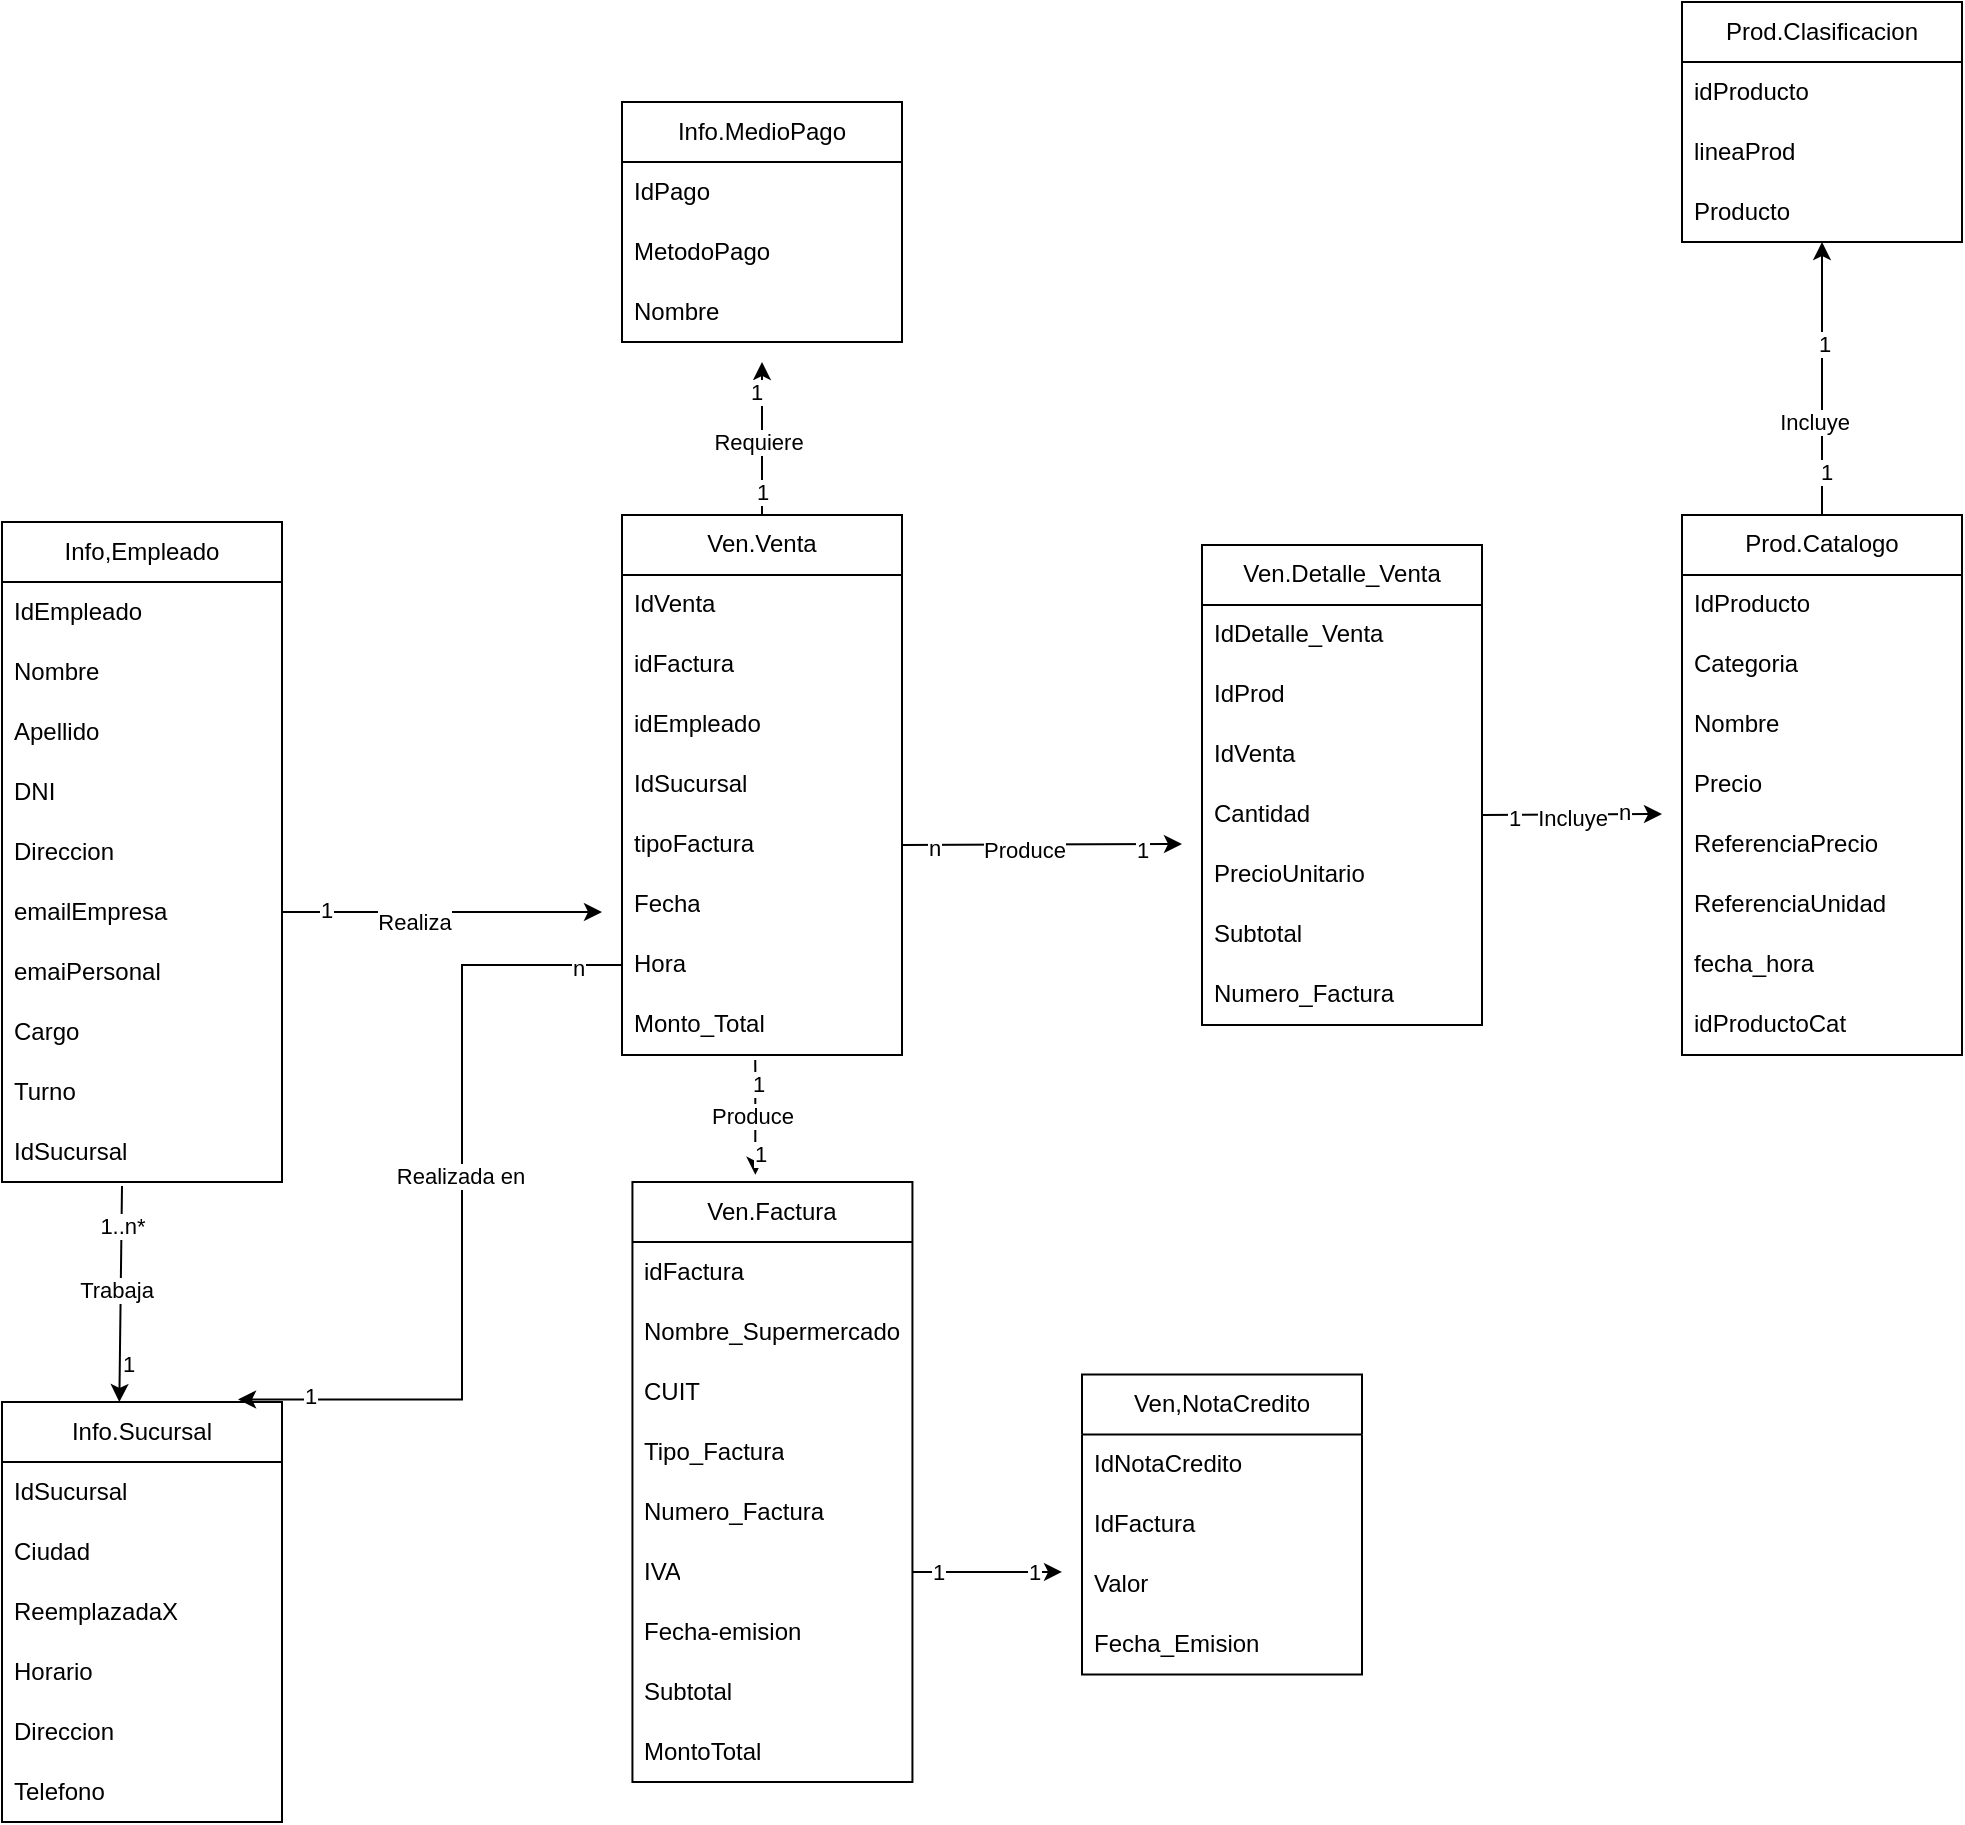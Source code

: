 <mxfile version="24.7.17">
  <diagram name="Page-1" id="9f46799a-70d6-7492-0946-bef42562c5a5">
    <mxGraphModel dx="838" dy="982" grid="1" gridSize="10" guides="1" tooltips="1" connect="1" arrows="1" fold="1" page="1" pageScale="1" pageWidth="1100" pageHeight="850" background="none" math="0" shadow="0">
      <root>
        <mxCell id="0" />
        <mxCell id="1" parent="0" />
        <mxCell id="A4hkOM2x3vU95QbIWNaH-5" value="Info,Empleado" style="swimlane;fontStyle=0;childLayout=stackLayout;horizontal=1;startSize=30;horizontalStack=0;resizeParent=1;resizeParentMax=0;resizeLast=0;collapsible=1;marginBottom=0;whiteSpace=wrap;html=1;" parent="1" vertex="1">
          <mxGeometry x="100" y="490" width="140" height="330" as="geometry" />
        </mxCell>
        <mxCell id="A4hkOM2x3vU95QbIWNaH-6" value="IdEmpleado" style="text;strokeColor=none;fillColor=none;align=left;verticalAlign=middle;spacingLeft=4;spacingRight=4;overflow=hidden;points=[[0,0.5],[1,0.5]];portConstraint=eastwest;rotatable=0;whiteSpace=wrap;html=1;" parent="A4hkOM2x3vU95QbIWNaH-5" vertex="1">
          <mxGeometry y="30" width="140" height="30" as="geometry" />
        </mxCell>
        <mxCell id="A4hkOM2x3vU95QbIWNaH-7" value="Nombre" style="text;strokeColor=none;fillColor=none;align=left;verticalAlign=middle;spacingLeft=4;spacingRight=4;overflow=hidden;points=[[0,0.5],[1,0.5]];portConstraint=eastwest;rotatable=0;whiteSpace=wrap;html=1;" parent="A4hkOM2x3vU95QbIWNaH-5" vertex="1">
          <mxGeometry y="60" width="140" height="30" as="geometry" />
        </mxCell>
        <mxCell id="A4hkOM2x3vU95QbIWNaH-8" value="Apellido" style="text;strokeColor=none;fillColor=none;align=left;verticalAlign=middle;spacingLeft=4;spacingRight=4;overflow=hidden;points=[[0,0.5],[1,0.5]];portConstraint=eastwest;rotatable=0;whiteSpace=wrap;html=1;" parent="A4hkOM2x3vU95QbIWNaH-5" vertex="1">
          <mxGeometry y="90" width="140" height="30" as="geometry" />
        </mxCell>
        <mxCell id="A4hkOM2x3vU95QbIWNaH-9" value="DNI" style="text;strokeColor=none;fillColor=none;align=left;verticalAlign=middle;spacingLeft=4;spacingRight=4;overflow=hidden;points=[[0,0.5],[1,0.5]];portConstraint=eastwest;rotatable=0;whiteSpace=wrap;html=1;" parent="A4hkOM2x3vU95QbIWNaH-5" vertex="1">
          <mxGeometry y="120" width="140" height="30" as="geometry" />
        </mxCell>
        <mxCell id="A4hkOM2x3vU95QbIWNaH-10" value="Direccion" style="text;strokeColor=none;fillColor=none;align=left;verticalAlign=middle;spacingLeft=4;spacingRight=4;overflow=hidden;points=[[0,0.5],[1,0.5]];portConstraint=eastwest;rotatable=0;whiteSpace=wrap;html=1;" parent="A4hkOM2x3vU95QbIWNaH-5" vertex="1">
          <mxGeometry y="150" width="140" height="30" as="geometry" />
        </mxCell>
        <mxCell id="A4hkOM2x3vU95QbIWNaH-11" style="edgeStyle=orthogonalEdgeStyle;rounded=0;orthogonalLoop=1;jettySize=auto;html=1;exitX=1;exitY=0.5;exitDx=0;exitDy=0;" parent="A4hkOM2x3vU95QbIWNaH-5" source="A4hkOM2x3vU95QbIWNaH-15" edge="1">
          <mxGeometry relative="1" as="geometry">
            <mxPoint x="300" y="195" as="targetPoint" />
          </mxGeometry>
        </mxCell>
        <mxCell id="A4hkOM2x3vU95QbIWNaH-12" value="1" style="edgeLabel;html=1;align=center;verticalAlign=middle;resizable=0;points=[];" parent="A4hkOM2x3vU95QbIWNaH-11" vertex="1" connectable="0">
          <mxGeometry x="-0.726" y="1" relative="1" as="geometry">
            <mxPoint as="offset" />
          </mxGeometry>
        </mxCell>
        <mxCell id="A4hkOM2x3vU95QbIWNaH-14" value="Realiza" style="edgeLabel;html=1;align=center;verticalAlign=middle;resizable=0;points=[];" parent="A4hkOM2x3vU95QbIWNaH-11" vertex="1" connectable="0">
          <mxGeometry x="-0.178" y="-5" relative="1" as="geometry">
            <mxPoint as="offset" />
          </mxGeometry>
        </mxCell>
        <mxCell id="A4hkOM2x3vU95QbIWNaH-15" value="emailEmpresa" style="text;strokeColor=none;fillColor=none;align=left;verticalAlign=middle;spacingLeft=4;spacingRight=4;overflow=hidden;points=[[0,0.5],[1,0.5]];portConstraint=eastwest;rotatable=0;whiteSpace=wrap;html=1;" parent="A4hkOM2x3vU95QbIWNaH-5" vertex="1">
          <mxGeometry y="180" width="140" height="30" as="geometry" />
        </mxCell>
        <mxCell id="A4hkOM2x3vU95QbIWNaH-16" value="emaiPersonal" style="text;strokeColor=none;fillColor=none;align=left;verticalAlign=middle;spacingLeft=4;spacingRight=4;overflow=hidden;points=[[0,0.5],[1,0.5]];portConstraint=eastwest;rotatable=0;whiteSpace=wrap;html=1;" parent="A4hkOM2x3vU95QbIWNaH-5" vertex="1">
          <mxGeometry y="210" width="140" height="30" as="geometry" />
        </mxCell>
        <mxCell id="A4hkOM2x3vU95QbIWNaH-17" value="Cargo" style="text;strokeColor=none;fillColor=none;align=left;verticalAlign=middle;spacingLeft=4;spacingRight=4;overflow=hidden;points=[[0,0.5],[1,0.5]];portConstraint=eastwest;rotatable=0;whiteSpace=wrap;html=1;" parent="A4hkOM2x3vU95QbIWNaH-5" vertex="1">
          <mxGeometry y="240" width="140" height="30" as="geometry" />
        </mxCell>
        <mxCell id="A4hkOM2x3vU95QbIWNaH-18" value="Turno" style="text;strokeColor=none;fillColor=none;align=left;verticalAlign=middle;spacingLeft=4;spacingRight=4;overflow=hidden;points=[[0,0.5],[1,0.5]];portConstraint=eastwest;rotatable=0;whiteSpace=wrap;html=1;" parent="A4hkOM2x3vU95QbIWNaH-5" vertex="1">
          <mxGeometry y="270" width="140" height="30" as="geometry" />
        </mxCell>
        <mxCell id="A4hkOM2x3vU95QbIWNaH-19" value="IdSucursal" style="text;strokeColor=none;fillColor=none;align=left;verticalAlign=middle;spacingLeft=4;spacingRight=4;overflow=hidden;points=[[0,0.5],[1,0.5]];portConstraint=eastwest;rotatable=0;whiteSpace=wrap;html=1;" parent="A4hkOM2x3vU95QbIWNaH-5" vertex="1">
          <mxGeometry y="300" width="140" height="30" as="geometry" />
        </mxCell>
        <mxCell id="A4hkOM2x3vU95QbIWNaH-20" value="Prod.Clasificacion" style="swimlane;fontStyle=0;childLayout=stackLayout;horizontal=1;startSize=30;horizontalStack=0;resizeParent=1;resizeParentMax=0;resizeLast=0;collapsible=1;marginBottom=0;whiteSpace=wrap;html=1;" parent="1" vertex="1">
          <mxGeometry x="940" y="230.0" width="140" height="120" as="geometry" />
        </mxCell>
        <mxCell id="A4hkOM2x3vU95QbIWNaH-21" value="idProducto" style="text;strokeColor=none;fillColor=none;align=left;verticalAlign=middle;spacingLeft=4;spacingRight=4;overflow=hidden;points=[[0,0.5],[1,0.5]];portConstraint=eastwest;rotatable=0;whiteSpace=wrap;html=1;" parent="A4hkOM2x3vU95QbIWNaH-20" vertex="1">
          <mxGeometry y="30" width="140" height="30" as="geometry" />
        </mxCell>
        <mxCell id="A4hkOM2x3vU95QbIWNaH-22" value="lineaProd" style="text;strokeColor=none;fillColor=none;align=left;verticalAlign=middle;spacingLeft=4;spacingRight=4;overflow=hidden;points=[[0,0.5],[1,0.5]];portConstraint=eastwest;rotatable=0;whiteSpace=wrap;html=1;" parent="A4hkOM2x3vU95QbIWNaH-20" vertex="1">
          <mxGeometry y="60" width="140" height="30" as="geometry" />
        </mxCell>
        <mxCell id="A4hkOM2x3vU95QbIWNaH-23" value="Producto" style="text;strokeColor=none;fillColor=none;align=left;verticalAlign=middle;spacingLeft=4;spacingRight=4;overflow=hidden;points=[[0,0.5],[1,0.5]];portConstraint=eastwest;rotatable=0;whiteSpace=wrap;html=1;" parent="A4hkOM2x3vU95QbIWNaH-20" vertex="1">
          <mxGeometry y="90" width="140" height="30" as="geometry" />
        </mxCell>
        <mxCell id="A4hkOM2x3vU95QbIWNaH-24" value="Prod.Catalogo" style="swimlane;fontStyle=0;childLayout=stackLayout;horizontal=1;startSize=30;horizontalStack=0;resizeParent=1;resizeParentMax=0;resizeLast=0;collapsible=1;marginBottom=0;whiteSpace=wrap;html=1;" parent="1" vertex="1">
          <mxGeometry x="940" y="486.47" width="140" height="270" as="geometry" />
        </mxCell>
        <mxCell id="A4hkOM2x3vU95QbIWNaH-25" value="IdProducto" style="text;strokeColor=none;fillColor=none;align=left;verticalAlign=middle;spacingLeft=4;spacingRight=4;overflow=hidden;points=[[0,0.5],[1,0.5]];portConstraint=eastwest;rotatable=0;whiteSpace=wrap;html=1;" parent="A4hkOM2x3vU95QbIWNaH-24" vertex="1">
          <mxGeometry y="30" width="140" height="30" as="geometry" />
        </mxCell>
        <mxCell id="A4hkOM2x3vU95QbIWNaH-26" value="Categoria" style="text;strokeColor=none;fillColor=none;align=left;verticalAlign=middle;spacingLeft=4;spacingRight=4;overflow=hidden;points=[[0,0.5],[1,0.5]];portConstraint=eastwest;rotatable=0;whiteSpace=wrap;html=1;" parent="A4hkOM2x3vU95QbIWNaH-24" vertex="1">
          <mxGeometry y="60" width="140" height="30" as="geometry" />
        </mxCell>
        <mxCell id="A4hkOM2x3vU95QbIWNaH-27" value="Nombre" style="text;strokeColor=none;fillColor=none;align=left;verticalAlign=middle;spacingLeft=4;spacingRight=4;overflow=hidden;points=[[0,0.5],[1,0.5]];portConstraint=eastwest;rotatable=0;whiteSpace=wrap;html=1;" parent="A4hkOM2x3vU95QbIWNaH-24" vertex="1">
          <mxGeometry y="90" width="140" height="30" as="geometry" />
        </mxCell>
        <mxCell id="A4hkOM2x3vU95QbIWNaH-28" value="Precio" style="text;strokeColor=none;fillColor=none;align=left;verticalAlign=middle;spacingLeft=4;spacingRight=4;overflow=hidden;points=[[0,0.5],[1,0.5]];portConstraint=eastwest;rotatable=0;whiteSpace=wrap;html=1;" parent="A4hkOM2x3vU95QbIWNaH-24" vertex="1">
          <mxGeometry y="120" width="140" height="30" as="geometry" />
        </mxCell>
        <mxCell id="A4hkOM2x3vU95QbIWNaH-29" value="ReferenciaPrecio" style="text;strokeColor=none;fillColor=none;align=left;verticalAlign=middle;spacingLeft=4;spacingRight=4;overflow=hidden;points=[[0,0.5],[1,0.5]];portConstraint=eastwest;rotatable=0;whiteSpace=wrap;html=1;" parent="A4hkOM2x3vU95QbIWNaH-24" vertex="1">
          <mxGeometry y="150" width="140" height="30" as="geometry" />
        </mxCell>
        <mxCell id="A4hkOM2x3vU95QbIWNaH-30" value="ReferenciaUnidad" style="text;strokeColor=none;fillColor=none;align=left;verticalAlign=middle;spacingLeft=4;spacingRight=4;overflow=hidden;points=[[0,0.5],[1,0.5]];portConstraint=eastwest;rotatable=0;whiteSpace=wrap;html=1;" parent="A4hkOM2x3vU95QbIWNaH-24" vertex="1">
          <mxGeometry y="180" width="140" height="30" as="geometry" />
        </mxCell>
        <mxCell id="A4hkOM2x3vU95QbIWNaH-31" value="fecha_hora" style="text;strokeColor=none;fillColor=none;align=left;verticalAlign=middle;spacingLeft=4;spacingRight=4;overflow=hidden;points=[[0,0.5],[1,0.5]];portConstraint=eastwest;rotatable=0;whiteSpace=wrap;html=1;" parent="A4hkOM2x3vU95QbIWNaH-24" vertex="1">
          <mxGeometry y="210" width="140" height="30" as="geometry" />
        </mxCell>
        <mxCell id="A4hkOM2x3vU95QbIWNaH-32" value="idProductoCat" style="text;strokeColor=none;fillColor=none;align=left;verticalAlign=middle;spacingLeft=4;spacingRight=4;overflow=hidden;points=[[0,0.5],[1,0.5]];portConstraint=eastwest;rotatable=0;whiteSpace=wrap;html=1;" parent="A4hkOM2x3vU95QbIWNaH-24" vertex="1">
          <mxGeometry y="240" width="140" height="30" as="geometry" />
        </mxCell>
        <mxCell id="A4hkOM2x3vU95QbIWNaH-169" style="edgeStyle=orthogonalEdgeStyle;rounded=0;orthogonalLoop=1;jettySize=auto;html=1;exitX=0.5;exitY=0;exitDx=0;exitDy=0;" parent="1" source="A4hkOM2x3vU95QbIWNaH-41" edge="1">
          <mxGeometry relative="1" as="geometry">
            <mxPoint x="480" y="410" as="targetPoint" />
          </mxGeometry>
        </mxCell>
        <mxCell id="A4hkOM2x3vU95QbIWNaH-182" value="1" style="edgeLabel;html=1;align=center;verticalAlign=middle;resizable=0;points=[];" parent="A4hkOM2x3vU95QbIWNaH-169" vertex="1" connectable="0">
          <mxGeometry x="-0.7" relative="1" as="geometry">
            <mxPoint as="offset" />
          </mxGeometry>
        </mxCell>
        <mxCell id="A4hkOM2x3vU95QbIWNaH-183" value="1" style="edgeLabel;html=1;align=center;verticalAlign=middle;resizable=0;points=[];" parent="A4hkOM2x3vU95QbIWNaH-169" vertex="1" connectable="0">
          <mxGeometry x="0.613" y="3" relative="1" as="geometry">
            <mxPoint as="offset" />
          </mxGeometry>
        </mxCell>
        <mxCell id="A4hkOM2x3vU95QbIWNaH-184" value="Requiere" style="edgeLabel;html=1;align=center;verticalAlign=middle;resizable=0;points=[];" parent="A4hkOM2x3vU95QbIWNaH-169" vertex="1" connectable="0">
          <mxGeometry x="-0.033" y="2" relative="1" as="geometry">
            <mxPoint as="offset" />
          </mxGeometry>
        </mxCell>
        <mxCell id="A4hkOM2x3vU95QbIWNaH-41" value="Ven.Venta" style="swimlane;fontStyle=0;childLayout=stackLayout;horizontal=1;startSize=30;horizontalStack=0;resizeParent=1;resizeParentMax=0;resizeLast=0;collapsible=1;marginBottom=0;whiteSpace=wrap;html=1;" parent="1" vertex="1">
          <mxGeometry x="410" y="486.47" width="140" height="270" as="geometry" />
        </mxCell>
        <mxCell id="A4hkOM2x3vU95QbIWNaH-42" value="IdVenta" style="text;strokeColor=none;fillColor=none;align=left;verticalAlign=middle;spacingLeft=4;spacingRight=4;overflow=hidden;points=[[0,0.5],[1,0.5]];portConstraint=eastwest;rotatable=0;whiteSpace=wrap;html=1;" parent="A4hkOM2x3vU95QbIWNaH-41" vertex="1">
          <mxGeometry y="30" width="140" height="30" as="geometry" />
        </mxCell>
        <mxCell id="A4hkOM2x3vU95QbIWNaH-43" value="idFactura&lt;span style=&quot;white-space: pre;&quot;&gt;&#x9;&lt;/span&gt;&lt;span style=&quot;white-space: pre;&quot;&gt;&#x9;&lt;/span&gt;&lt;span style=&quot;white-space: pre;&quot;&gt;&#x9;&lt;/span&gt;" style="text;strokeColor=none;fillColor=none;align=left;verticalAlign=middle;spacingLeft=4;spacingRight=4;overflow=hidden;points=[[0,0.5],[1,0.5]];portConstraint=eastwest;rotatable=0;whiteSpace=wrap;html=1;" parent="A4hkOM2x3vU95QbIWNaH-41" vertex="1">
          <mxGeometry y="60" width="140" height="30" as="geometry" />
        </mxCell>
        <mxCell id="A4hkOM2x3vU95QbIWNaH-55" value="idEmpleado" style="text;strokeColor=none;fillColor=none;align=left;verticalAlign=middle;spacingLeft=4;spacingRight=4;overflow=hidden;points=[[0,0.5],[1,0.5]];portConstraint=eastwest;rotatable=0;whiteSpace=wrap;html=1;" parent="A4hkOM2x3vU95QbIWNaH-41" vertex="1">
          <mxGeometry y="90" width="140" height="30" as="geometry" />
        </mxCell>
        <mxCell id="A4hkOM2x3vU95QbIWNaH-57" value="IdSucursal" style="text;strokeColor=none;fillColor=none;align=left;verticalAlign=middle;spacingLeft=4;spacingRight=4;overflow=hidden;points=[[0,0.5],[1,0.5]];portConstraint=eastwest;rotatable=0;whiteSpace=wrap;html=1;" parent="A4hkOM2x3vU95QbIWNaH-41" vertex="1">
          <mxGeometry y="120" width="140" height="30" as="geometry" />
        </mxCell>
        <mxCell id="A4hkOM2x3vU95QbIWNaH-176" style="edgeStyle=orthogonalEdgeStyle;rounded=0;orthogonalLoop=1;jettySize=auto;html=1;exitX=1;exitY=0.5;exitDx=0;exitDy=0;" parent="A4hkOM2x3vU95QbIWNaH-41" source="A4hkOM2x3vU95QbIWNaH-44" edge="1">
          <mxGeometry relative="1" as="geometry">
            <mxPoint x="280" y="164.53" as="targetPoint" />
          </mxGeometry>
        </mxCell>
        <mxCell id="A4hkOM2x3vU95QbIWNaH-177" value="n" style="edgeLabel;html=1;align=center;verticalAlign=middle;resizable=0;points=[];" parent="A4hkOM2x3vU95QbIWNaH-176" vertex="1" connectable="0">
          <mxGeometry x="-0.768" y="-1" relative="1" as="geometry">
            <mxPoint as="offset" />
          </mxGeometry>
        </mxCell>
        <mxCell id="A4hkOM2x3vU95QbIWNaH-178" value="1" style="edgeLabel;html=1;align=center;verticalAlign=middle;resizable=0;points=[];" parent="A4hkOM2x3vU95QbIWNaH-176" vertex="1" connectable="0">
          <mxGeometry x="0.71" y="-3" relative="1" as="geometry">
            <mxPoint as="offset" />
          </mxGeometry>
        </mxCell>
        <mxCell id="A4hkOM2x3vU95QbIWNaH-179" value="Produce" style="edgeLabel;html=1;align=center;verticalAlign=middle;resizable=0;points=[];" parent="A4hkOM2x3vU95QbIWNaH-176" vertex="1" connectable="0">
          <mxGeometry x="-0.134" y="-2" relative="1" as="geometry">
            <mxPoint as="offset" />
          </mxGeometry>
        </mxCell>
        <mxCell id="A4hkOM2x3vU95QbIWNaH-44" value="tipoFactura" style="text;strokeColor=none;fillColor=none;align=left;verticalAlign=middle;spacingLeft=4;spacingRight=4;overflow=hidden;points=[[0,0.5],[1,0.5]];portConstraint=eastwest;rotatable=0;whiteSpace=wrap;html=1;" parent="A4hkOM2x3vU95QbIWNaH-41" vertex="1">
          <mxGeometry y="150" width="140" height="30" as="geometry" />
        </mxCell>
        <mxCell id="A4hkOM2x3vU95QbIWNaH-52" value="Fecha" style="text;strokeColor=none;fillColor=none;align=left;verticalAlign=middle;spacingLeft=4;spacingRight=4;overflow=hidden;points=[[0,0.5],[1,0.5]];portConstraint=eastwest;rotatable=0;whiteSpace=wrap;html=1;" parent="A4hkOM2x3vU95QbIWNaH-41" vertex="1">
          <mxGeometry y="180" width="140" height="30" as="geometry" />
        </mxCell>
        <mxCell id="A4hkOM2x3vU95QbIWNaH-53" value="Hora" style="text;strokeColor=none;fillColor=none;align=left;verticalAlign=middle;spacingLeft=4;spacingRight=4;overflow=hidden;points=[[0,0.5],[1,0.5]];portConstraint=eastwest;rotatable=0;whiteSpace=wrap;html=1;" parent="A4hkOM2x3vU95QbIWNaH-41" vertex="1">
          <mxGeometry y="210" width="140" height="30" as="geometry" />
        </mxCell>
        <mxCell id="A4hkOM2x3vU95QbIWNaH-51" value="Monto_Total" style="text;strokeColor=none;fillColor=none;align=left;verticalAlign=middle;spacingLeft=4;spacingRight=4;overflow=hidden;points=[[0,0.5],[1,0.5]];portConstraint=eastwest;rotatable=0;whiteSpace=wrap;html=1;" parent="A4hkOM2x3vU95QbIWNaH-41" vertex="1">
          <mxGeometry y="240" width="140" height="30" as="geometry" />
        </mxCell>
        <mxCell id="A4hkOM2x3vU95QbIWNaH-69" value="Info.Sucursal" style="swimlane;fontStyle=0;childLayout=stackLayout;horizontal=1;startSize=30;horizontalStack=0;resizeParent=1;resizeParentMax=0;resizeLast=0;collapsible=1;marginBottom=0;whiteSpace=wrap;html=1;" parent="1" vertex="1">
          <mxGeometry x="100" y="930" width="140" height="210" as="geometry" />
        </mxCell>
        <mxCell id="A4hkOM2x3vU95QbIWNaH-70" value="IdSucursal" style="text;strokeColor=none;fillColor=none;align=left;verticalAlign=middle;spacingLeft=4;spacingRight=4;overflow=hidden;points=[[0,0.5],[1,0.5]];portConstraint=eastwest;rotatable=0;whiteSpace=wrap;html=1;" parent="A4hkOM2x3vU95QbIWNaH-69" vertex="1">
          <mxGeometry y="30" width="140" height="30" as="geometry" />
        </mxCell>
        <mxCell id="A4hkOM2x3vU95QbIWNaH-71" value="Ciudad" style="text;strokeColor=none;fillColor=none;align=left;verticalAlign=middle;spacingLeft=4;spacingRight=4;overflow=hidden;points=[[0,0.5],[1,0.5]];portConstraint=eastwest;rotatable=0;whiteSpace=wrap;html=1;" parent="A4hkOM2x3vU95QbIWNaH-69" vertex="1">
          <mxGeometry y="60" width="140" height="30" as="geometry" />
        </mxCell>
        <mxCell id="A4hkOM2x3vU95QbIWNaH-72" value="ReemplazadaX&lt;span style=&quot;color: rgba(0, 0, 0, 0); font-family: monospace; font-size: 0px; text-wrap-mode: nowrap;&quot;&gt;%3CmxGraphModel%3E%3Croot%3E%3CmxCell%20id%3D%220%22%2F%3E%3CmxCell%20id%3D%221%22%20parent%3D%220%22%2F%3E%3CmxCell%20id%3D%222%22%20value%3D%22Proveedor%26lt%3Bspan%20style%3D%26quot%3Bcolor%3A%20rgba(0%2C%200%2C%200%2C%200)%3B%20font-family%3A%20monospace%3B%20font-size%3A%200px%3B%20text-wrap-mode%3A%20nowrap%3B%26quot%3B%26gt%3B%253CmxGraphModel%253E%253Croot%253E%253CmxCell%2520id%253D%25220%2522%252F%253E%253CmxCell%2520id%253D%25221%2522%2520parent%253D%25220%2522%252F%253E%253CmxCell%2520id%253D%25222%2522%2520value%253D%2522identificadorPago%2526lt%253Bspan%2520style%253D%2526quot%253Bcolor%253A%2520rgba(0%252C%25200%252C%25200%252C%25200)%253B%2520font-family%253A%2520monospace%253B%2520font-size%253A%25200px%253B%2520text-wrap-mode%253A%2520nowrap%253B%2526quot%253B%2526gt%253B%25253CmxGraphModel%25253E%25253Croot%25253E%25253CmxCell%252520id%25253D%2525220%252522%25252F%25253E%25253CmxCell%252520id%25253D%2525221%252522%252520parent%25253D%2525220%252522%25252F%25253E%25253CmxCell%252520id%25253D%2525222%252522%252520value%25253D%252522tipoFactura%252522%252520style%25253D%252522text%25253BstrokeColor%25253Dnone%25253BfillColor%25253Dnone%25253Balign%25253Dleft%25253BverticalAlign%25253Dmiddle%25253BspacingLeft%25253D4%25253BspacingRight%25253D4%25253Boverflow%25253Dhidden%25253Bpoints%25253D%25255B%25255B0%25252C0.5%25255D%25252C%25255B1%25252C0.5%25255D%25255D%25253BportConstraint%25253Deastwest%25253Brotatable%25253D0%25253BwhiteSpace%25253Dwrap%25253Bhtml%25253D1%25253B%252522%252520vertex%25253D%2525221%252522%252520parent%25253D%2525221%252522%25253E%25253CmxGeometry%252520x%25253D%252522414%252522%252520y%25253D%252522520%252522%252520width%25253D%252522140%252522%252520height%25253D%25252230%252522%252520as%25253D%252522geometry%252522%25252F%25253E%25253C%25252FmxCell%25253E%25253C%25252Froot%25253E%25253C%25252FmxGraphModel%25253E%2526lt%253B%252Fspan%2526gt%253B%2526lt%253Bspan%2520style%253D%2526quot%253Bcolor%253A%2520rgba(0%252C%25200%252C%25200%252C%25200)%253B%2520font-family%253A%2520monospace%253B%2520font-size%253A%25200px%253B%2520text-wrap-mode%253A%2520nowrap%253B%2526quot%253B%2526gt%253B%25253CmxGraphModel%25253E%25253Croot%25253E%25253CmxCell%252520id%25253D%2525220%252522%25252F%25253E%25253CmxCell%252520id%25253D%2525221%252522%252520parent%25253D%2525220%252522%25252F%25253E%25253CmxCell%252520id%25253D%2525222%252522%252520value%25253D%252522tipoFactura%252522%252520style%25253D%252522text%25253BstrokeColor%25253Dnone%25253BfillColor%25253Dnone%25253Balign%25253Dleft%25253BverticalAlign%25253Dmiddle%25253BspacingLeft%25253D4%25253BspacingRight%25253D4%25253Boverflow%25253Dhidden%25253Bpoints%25253D%25255B%25255B0%25252C0.5%25255D%25252C%25255B1%25252C0.5%25255D%25255D%25253BportConstraint%25253Deastwest%25253Brotatable%25253D0%25253BwhiteSpace%25253Dwrap%25253Bhtml%25253D1%25253B%252522%252520vertex%25253D%2525221%252522%252520parent%25253D%2525221%252522%25253E%25253CmxGeometry%252520x%25253D%252522414%252522%252520y%25253D%252522520%252522%252520width%25253D%252522140%252522%252520height%25253D%25252230%252522%252520as%25253D%252522geometry%252522%25252F%25253E%25253C%25252FmxCell%25253E%25253C%25252Froot%25253E%25253C%25252FmxGraphModel%25253E%2526lt%253B%252Fspan%2526gt%253B%2522%2520style%253D%2522text%253BstrokeColor%253Dnone%253BfillColor%253Dnone%253Balign%253Dleft%253BverticalAlign%253Dmiddle%253BspacingLeft%253D4%253BspacingRight%253D4%253Boverflow%253Dhidden%253Bpoints%253D%255B%255B0%252C0.5%255D%252C%255B1%252C0.5%255D%255D%253BportConstraint%253Deastwest%253Brotatable%253D0%253BwhiteSpace%253Dwrap%253Bhtml%253D1%253B%2522%2520vertex%253D%25221%2522%2520parent%253D%25221%2522%253E%253CmxGeometry%2520x%253D%2522414%2522%2520y%253D%2522820%2522%2520width%253D%2522140%2522%2520height%253D%252230%2522%2520as%253D%2522geometry%2522%252F%253E%253C%252FmxCell%253E%253C%252Froot%253E%253C%252FmxGraphModel%253E%26lt%3B%2Fspan%26gt%3B%22%20style%3D%22text%3BstrokeColor%3Dnone%3BfillColor%3Dnone%3Balign%3Dleft%3BverticalAlign%3Dmiddle%3BspacingLeft%3D4%3BspacingRight%3D4%3Boverflow%3Dhidden%3Bpoints%3D%5B%5B0%2C0.5%5D%2C%5B1%2C0.5%5D%5D%3BportConstraint%3Deastwest%3Brotatable%3D0%3BwhiteSpace%3Dwrap%3Bhtml%3D1%3B%22%20vertex%3D%221%22%20parent%3D%221%22%3E%3CmxGeometry%20x%3D%22660%22%20y%3D%22700%22%20width%3D%22140%22%20height%3D%2230%22%20as%3D%22geometry%22%2F%3E%3C%2FmxCell%3E%3C%2Froot%3E%3C%2FmxGraphModel%3E&lt;/span&gt;" style="text;strokeColor=none;fillColor=none;align=left;verticalAlign=middle;spacingLeft=4;spacingRight=4;overflow=hidden;points=[[0,0.5],[1,0.5]];portConstraint=eastwest;rotatable=0;whiteSpace=wrap;html=1;" parent="A4hkOM2x3vU95QbIWNaH-69" vertex="1">
          <mxGeometry y="90" width="140" height="30" as="geometry" />
        </mxCell>
        <mxCell id="A4hkOM2x3vU95QbIWNaH-73" value="Horario" style="text;strokeColor=none;fillColor=none;align=left;verticalAlign=middle;spacingLeft=4;spacingRight=4;overflow=hidden;points=[[0,0.5],[1,0.5]];portConstraint=eastwest;rotatable=0;whiteSpace=wrap;html=1;" parent="A4hkOM2x3vU95QbIWNaH-69" vertex="1">
          <mxGeometry y="120" width="140" height="30" as="geometry" />
        </mxCell>
        <mxCell id="A4hkOM2x3vU95QbIWNaH-74" value="Direccion" style="text;strokeColor=none;fillColor=none;align=left;verticalAlign=middle;spacingLeft=4;spacingRight=4;overflow=hidden;points=[[0,0.5],[1,0.5]];portConstraint=eastwest;rotatable=0;whiteSpace=wrap;html=1;" parent="A4hkOM2x3vU95QbIWNaH-69" vertex="1">
          <mxGeometry y="150" width="140" height="30" as="geometry" />
        </mxCell>
        <mxCell id="A4hkOM2x3vU95QbIWNaH-75" value="Telefono" style="text;strokeColor=none;fillColor=none;align=left;verticalAlign=middle;spacingLeft=4;spacingRight=4;overflow=hidden;points=[[0,0.5],[1,0.5]];portConstraint=eastwest;rotatable=0;whiteSpace=wrap;html=1;" parent="A4hkOM2x3vU95QbIWNaH-69" vertex="1">
          <mxGeometry y="180" width="140" height="30" as="geometry" />
        </mxCell>
        <mxCell id="A4hkOM2x3vU95QbIWNaH-76" value="" style="endArrow=classic;html=1;rounded=0;entryX=0.5;entryY=0;entryDx=0;entryDy=0;" parent="1" edge="1">
          <mxGeometry width="50" height="50" relative="1" as="geometry">
            <mxPoint x="160" y="822" as="sourcePoint" />
            <mxPoint x="158.67" y="930" as="targetPoint" />
          </mxGeometry>
        </mxCell>
        <mxCell id="A4hkOM2x3vU95QbIWNaH-77" value="1" style="edgeLabel;html=1;align=center;verticalAlign=middle;resizable=0;points=[];" parent="A4hkOM2x3vU95QbIWNaH-76" vertex="1" connectable="0">
          <mxGeometry x="0.624" y="4" relative="1" as="geometry">
            <mxPoint y="1" as="offset" />
          </mxGeometry>
        </mxCell>
        <mxCell id="A4hkOM2x3vU95QbIWNaH-78" value="1..n*" style="edgeLabel;html=1;align=center;verticalAlign=middle;resizable=0;points=[];" parent="A4hkOM2x3vU95QbIWNaH-76" vertex="1" connectable="0">
          <mxGeometry x="-0.645" relative="1" as="geometry">
            <mxPoint y="1" as="offset" />
          </mxGeometry>
        </mxCell>
        <mxCell id="A4hkOM2x3vU95QbIWNaH-79" value="Trabaja" style="edgeLabel;html=1;align=center;verticalAlign=middle;resizable=0;points=[];" parent="A4hkOM2x3vU95QbIWNaH-76" vertex="1" connectable="0">
          <mxGeometry x="-0.062" y="-3" relative="1" as="geometry">
            <mxPoint y="1" as="offset" />
          </mxGeometry>
        </mxCell>
        <mxCell id="A4hkOM2x3vU95QbIWNaH-80" style="edgeStyle=orthogonalEdgeStyle;rounded=0;orthogonalLoop=1;jettySize=auto;html=1;exitX=0.5;exitY=0;exitDx=0;exitDy=0;entryX=0.5;entryY=1;entryDx=0;entryDy=0;entryPerimeter=0;" parent="1" source="A4hkOM2x3vU95QbIWNaH-24" target="A4hkOM2x3vU95QbIWNaH-23" edge="1">
          <mxGeometry relative="1" as="geometry" />
        </mxCell>
        <mxCell id="A4hkOM2x3vU95QbIWNaH-81" value="1" style="edgeLabel;html=1;align=center;verticalAlign=middle;resizable=0;points=[];" parent="A4hkOM2x3vU95QbIWNaH-80" vertex="1" connectable="0">
          <mxGeometry x="-0.678" y="-2" relative="1" as="geometry">
            <mxPoint as="offset" />
          </mxGeometry>
        </mxCell>
        <mxCell id="A4hkOM2x3vU95QbIWNaH-82" value="1" style="edgeLabel;html=1;align=center;verticalAlign=middle;resizable=0;points=[];" parent="A4hkOM2x3vU95QbIWNaH-80" vertex="1" connectable="0">
          <mxGeometry x="0.256" y="-1" relative="1" as="geometry">
            <mxPoint as="offset" />
          </mxGeometry>
        </mxCell>
        <mxCell id="A4hkOM2x3vU95QbIWNaH-83" value="Incluye" style="edgeLabel;html=1;align=center;verticalAlign=middle;resizable=0;points=[];" parent="A4hkOM2x3vU95QbIWNaH-80" vertex="1" connectable="0">
          <mxGeometry x="-0.311" y="4" relative="1" as="geometry">
            <mxPoint as="offset" />
          </mxGeometry>
        </mxCell>
        <mxCell id="A4hkOM2x3vU95QbIWNaH-89" value="Ven.Factura" style="swimlane;fontStyle=0;childLayout=stackLayout;horizontal=1;startSize=30;horizontalStack=0;resizeParent=1;resizeParentMax=0;resizeLast=0;collapsible=1;marginBottom=0;whiteSpace=wrap;html=1;" parent="1" vertex="1">
          <mxGeometry x="415.22" y="820" width="140" height="300" as="geometry" />
        </mxCell>
        <mxCell id="A4hkOM2x3vU95QbIWNaH-91" value="idFactura&lt;span style=&quot;white-space: pre;&quot;&gt;&#x9;&lt;/span&gt;&lt;span style=&quot;white-space: pre;&quot;&gt;&#x9;&lt;/span&gt;&lt;span style=&quot;white-space: pre;&quot;&gt;&#x9;&lt;/span&gt;" style="text;strokeColor=none;fillColor=none;align=left;verticalAlign=middle;spacingLeft=4;spacingRight=4;overflow=hidden;points=[[0,0.5],[1,0.5]];portConstraint=eastwest;rotatable=0;whiteSpace=wrap;html=1;" parent="A4hkOM2x3vU95QbIWNaH-89" vertex="1">
          <mxGeometry y="30" width="140" height="30" as="geometry" />
        </mxCell>
        <mxCell id="A4hkOM2x3vU95QbIWNaH-90" value="Nombre_Supermercado" style="text;strokeColor=none;fillColor=none;align=left;verticalAlign=middle;spacingLeft=4;spacingRight=4;overflow=hidden;points=[[0,0.5],[1,0.5]];portConstraint=eastwest;rotatable=0;whiteSpace=wrap;html=1;" parent="A4hkOM2x3vU95QbIWNaH-89" vertex="1">
          <mxGeometry y="60" width="140" height="30" as="geometry" />
        </mxCell>
        <mxCell id="A4hkOM2x3vU95QbIWNaH-92" value="CUIT" style="text;strokeColor=none;fillColor=none;align=left;verticalAlign=middle;spacingLeft=4;spacingRight=4;overflow=hidden;points=[[0,0.5],[1,0.5]];portConstraint=eastwest;rotatable=0;whiteSpace=wrap;html=1;" parent="A4hkOM2x3vU95QbIWNaH-89" vertex="1">
          <mxGeometry y="90" width="140" height="30" as="geometry" />
        </mxCell>
        <mxCell id="A4hkOM2x3vU95QbIWNaH-93" value="Tipo_Factura" style="text;strokeColor=none;fillColor=none;align=left;verticalAlign=middle;spacingLeft=4;spacingRight=4;overflow=hidden;points=[[0,0.5],[1,0.5]];portConstraint=eastwest;rotatable=0;whiteSpace=wrap;html=1;" parent="A4hkOM2x3vU95QbIWNaH-89" vertex="1">
          <mxGeometry y="120" width="140" height="30" as="geometry" />
        </mxCell>
        <mxCell id="A4hkOM2x3vU95QbIWNaH-94" value="Numero_Factura" style="text;strokeColor=none;fillColor=none;align=left;verticalAlign=middle;spacingLeft=4;spacingRight=4;overflow=hidden;points=[[0,0.5],[1,0.5]];portConstraint=eastwest;rotatable=0;whiteSpace=wrap;html=1;" parent="A4hkOM2x3vU95QbIWNaH-89" vertex="1">
          <mxGeometry y="150" width="140" height="30" as="geometry" />
        </mxCell>
        <mxCell id="A4hkOM2x3vU95QbIWNaH-157" style="edgeStyle=orthogonalEdgeStyle;rounded=0;orthogonalLoop=1;jettySize=auto;html=1;exitX=1;exitY=0.5;exitDx=0;exitDy=0;" parent="A4hkOM2x3vU95QbIWNaH-89" source="A4hkOM2x3vU95QbIWNaH-95" edge="1">
          <mxGeometry relative="1" as="geometry">
            <mxPoint x="214.78" y="194.947" as="targetPoint" />
          </mxGeometry>
        </mxCell>
        <mxCell id="VC4tpmmsY5tI4mCyv9Xm-8" value="1" style="edgeLabel;html=1;align=center;verticalAlign=middle;resizable=0;points=[];" vertex="1" connectable="0" parent="A4hkOM2x3vU95QbIWNaH-157">
          <mxGeometry x="-0.664" relative="1" as="geometry">
            <mxPoint as="offset" />
          </mxGeometry>
        </mxCell>
        <mxCell id="VC4tpmmsY5tI4mCyv9Xm-9" value="1" style="edgeLabel;html=1;align=center;verticalAlign=middle;resizable=0;points=[];" vertex="1" connectable="0" parent="A4hkOM2x3vU95QbIWNaH-157">
          <mxGeometry x="0.609" relative="1" as="geometry">
            <mxPoint as="offset" />
          </mxGeometry>
        </mxCell>
        <mxCell id="A4hkOM2x3vU95QbIWNaH-95" value="IVA" style="text;strokeColor=none;fillColor=none;align=left;verticalAlign=middle;spacingLeft=4;spacingRight=4;overflow=hidden;points=[[0,0.5],[1,0.5]];portConstraint=eastwest;rotatable=0;whiteSpace=wrap;html=1;" parent="A4hkOM2x3vU95QbIWNaH-89" vertex="1">
          <mxGeometry y="180" width="140" height="30" as="geometry" />
        </mxCell>
        <mxCell id="A4hkOM2x3vU95QbIWNaH-96" value="Fecha-emision" style="text;strokeColor=none;fillColor=none;align=left;verticalAlign=middle;spacingLeft=4;spacingRight=4;overflow=hidden;points=[[0,0.5],[1,0.5]];portConstraint=eastwest;rotatable=0;whiteSpace=wrap;html=1;" parent="A4hkOM2x3vU95QbIWNaH-89" vertex="1">
          <mxGeometry y="210" width="140" height="30" as="geometry" />
        </mxCell>
        <mxCell id="A4hkOM2x3vU95QbIWNaH-97" value="Subtotal" style="text;strokeColor=none;fillColor=none;align=left;verticalAlign=middle;spacingLeft=4;spacingRight=4;overflow=hidden;points=[[0,0.5],[1,0.5]];portConstraint=eastwest;rotatable=0;whiteSpace=wrap;html=1;" parent="A4hkOM2x3vU95QbIWNaH-89" vertex="1">
          <mxGeometry y="240" width="140" height="30" as="geometry" />
        </mxCell>
        <mxCell id="A4hkOM2x3vU95QbIWNaH-98" value="MontoTotal" style="text;strokeColor=none;fillColor=none;align=left;verticalAlign=middle;spacingLeft=4;spacingRight=4;overflow=hidden;points=[[0,0.5],[1,0.5]];portConstraint=eastwest;rotatable=0;whiteSpace=wrap;html=1;" parent="A4hkOM2x3vU95QbIWNaH-89" vertex="1">
          <mxGeometry y="270" width="140" height="30" as="geometry" />
        </mxCell>
        <mxCell id="A4hkOM2x3vU95QbIWNaH-109" value="Ven.Detalle_Venta" style="swimlane;fontStyle=0;childLayout=stackLayout;horizontal=1;startSize=30;horizontalStack=0;resizeParent=1;resizeParentMax=0;resizeLast=0;collapsible=1;marginBottom=0;whiteSpace=wrap;html=1;" parent="1" vertex="1">
          <mxGeometry x="700" y="501.47" width="140" height="240" as="geometry" />
        </mxCell>
        <mxCell id="A4hkOM2x3vU95QbIWNaH-110" value="IdDetalle_Venta" style="text;strokeColor=none;fillColor=none;align=left;verticalAlign=middle;spacingLeft=4;spacingRight=4;overflow=hidden;points=[[0,0.5],[1,0.5]];portConstraint=eastwest;rotatable=0;whiteSpace=wrap;html=1;" parent="A4hkOM2x3vU95QbIWNaH-109" vertex="1">
          <mxGeometry y="30" width="140" height="30" as="geometry" />
        </mxCell>
        <mxCell id="A4hkOM2x3vU95QbIWNaH-111" value="IdProd" style="text;strokeColor=none;fillColor=none;align=left;verticalAlign=middle;spacingLeft=4;spacingRight=4;overflow=hidden;points=[[0,0.5],[1,0.5]];portConstraint=eastwest;rotatable=0;whiteSpace=wrap;html=1;" parent="A4hkOM2x3vU95QbIWNaH-109" vertex="1">
          <mxGeometry y="60" width="140" height="30" as="geometry" />
        </mxCell>
        <mxCell id="A4hkOM2x3vU95QbIWNaH-112" value="IdVenta" style="text;strokeColor=none;fillColor=none;align=left;verticalAlign=middle;spacingLeft=4;spacingRight=4;overflow=hidden;points=[[0,0.5],[1,0.5]];portConstraint=eastwest;rotatable=0;whiteSpace=wrap;html=1;" parent="A4hkOM2x3vU95QbIWNaH-109" vertex="1">
          <mxGeometry y="90" width="140" height="30" as="geometry" />
        </mxCell>
        <mxCell id="VC4tpmmsY5tI4mCyv9Xm-10" style="edgeStyle=orthogonalEdgeStyle;rounded=0;orthogonalLoop=1;jettySize=auto;html=1;exitX=1;exitY=0.5;exitDx=0;exitDy=0;" edge="1" parent="A4hkOM2x3vU95QbIWNaH-109" source="A4hkOM2x3vU95QbIWNaH-113">
          <mxGeometry relative="1" as="geometry">
            <mxPoint x="230" y="134.53" as="targetPoint" />
          </mxGeometry>
        </mxCell>
        <mxCell id="VC4tpmmsY5tI4mCyv9Xm-11" value="1" style="edgeLabel;html=1;align=center;verticalAlign=middle;resizable=0;points=[];" vertex="1" connectable="0" parent="VC4tpmmsY5tI4mCyv9Xm-10">
          <mxGeometry x="-0.644" y="-1" relative="1" as="geometry">
            <mxPoint as="offset" />
          </mxGeometry>
        </mxCell>
        <mxCell id="VC4tpmmsY5tI4mCyv9Xm-12" value="n" style="edgeLabel;html=1;align=center;verticalAlign=middle;resizable=0;points=[];" vertex="1" connectable="0" parent="VC4tpmmsY5tI4mCyv9Xm-10">
          <mxGeometry x="0.578" y="1" relative="1" as="geometry">
            <mxPoint as="offset" />
          </mxGeometry>
        </mxCell>
        <mxCell id="VC4tpmmsY5tI4mCyv9Xm-13" value="Incluye" style="edgeLabel;html=1;align=center;verticalAlign=middle;resizable=0;points=[];" vertex="1" connectable="0" parent="VC4tpmmsY5tI4mCyv9Xm-10">
          <mxGeometry x="-0.0" y="-2" relative="1" as="geometry">
            <mxPoint as="offset" />
          </mxGeometry>
        </mxCell>
        <mxCell id="A4hkOM2x3vU95QbIWNaH-113" value="Cantidad" style="text;strokeColor=none;fillColor=none;align=left;verticalAlign=middle;spacingLeft=4;spacingRight=4;overflow=hidden;points=[[0,0.5],[1,0.5]];portConstraint=eastwest;rotatable=0;whiteSpace=wrap;html=1;" parent="A4hkOM2x3vU95QbIWNaH-109" vertex="1">
          <mxGeometry y="120" width="140" height="30" as="geometry" />
        </mxCell>
        <mxCell id="A4hkOM2x3vU95QbIWNaH-117" value="PrecioUnitario" style="text;strokeColor=none;fillColor=none;align=left;verticalAlign=middle;spacingLeft=4;spacingRight=4;overflow=hidden;points=[[0,0.5],[1,0.5]];portConstraint=eastwest;rotatable=0;whiteSpace=wrap;html=1;" parent="A4hkOM2x3vU95QbIWNaH-109" vertex="1">
          <mxGeometry y="150" width="140" height="30" as="geometry" />
        </mxCell>
        <mxCell id="A4hkOM2x3vU95QbIWNaH-115" value="Subtotal" style="text;strokeColor=none;fillColor=none;align=left;verticalAlign=middle;spacingLeft=4;spacingRight=4;overflow=hidden;points=[[0,0.5],[1,0.5]];portConstraint=eastwest;rotatable=0;whiteSpace=wrap;html=1;" parent="A4hkOM2x3vU95QbIWNaH-109" vertex="1">
          <mxGeometry y="180" width="140" height="30" as="geometry" />
        </mxCell>
        <mxCell id="A4hkOM2x3vU95QbIWNaH-114" value="Numero_Factura" style="text;strokeColor=none;fillColor=none;align=left;verticalAlign=middle;spacingLeft=4;spacingRight=4;overflow=hidden;points=[[0,0.5],[1,0.5]];portConstraint=eastwest;rotatable=0;whiteSpace=wrap;html=1;" parent="A4hkOM2x3vU95QbIWNaH-109" vertex="1">
          <mxGeometry y="210" width="140" height="30" as="geometry" />
        </mxCell>
        <mxCell id="A4hkOM2x3vU95QbIWNaH-150" value="Ven,NotaCredito" style="swimlane;fontStyle=0;childLayout=stackLayout;horizontal=1;startSize=30;horizontalStack=0;resizeParent=1;resizeParentMax=0;resizeLast=0;collapsible=1;marginBottom=0;whiteSpace=wrap;html=1;" parent="1" vertex="1">
          <mxGeometry x="640" y="916.19" width="140" height="150" as="geometry" />
        </mxCell>
        <mxCell id="A4hkOM2x3vU95QbIWNaH-151" value="IdNotaCredito" style="text;strokeColor=none;fillColor=none;align=left;verticalAlign=middle;spacingLeft=4;spacingRight=4;overflow=hidden;points=[[0,0.5],[1,0.5]];portConstraint=eastwest;rotatable=0;whiteSpace=wrap;html=1;" parent="A4hkOM2x3vU95QbIWNaH-150" vertex="1">
          <mxGeometry y="30" width="140" height="30" as="geometry" />
        </mxCell>
        <mxCell id="A4hkOM2x3vU95QbIWNaH-152" value="IdFactura" style="text;strokeColor=none;fillColor=none;align=left;verticalAlign=middle;spacingLeft=4;spacingRight=4;overflow=hidden;points=[[0,0.5],[1,0.5]];portConstraint=eastwest;rotatable=0;whiteSpace=wrap;html=1;" parent="A4hkOM2x3vU95QbIWNaH-150" vertex="1">
          <mxGeometry y="60" width="140" height="30" as="geometry" />
        </mxCell>
        <mxCell id="A4hkOM2x3vU95QbIWNaH-154" value="Valor" style="text;strokeColor=none;fillColor=none;align=left;verticalAlign=middle;spacingLeft=4;spacingRight=4;overflow=hidden;points=[[0,0.5],[1,0.5]];portConstraint=eastwest;rotatable=0;whiteSpace=wrap;html=1;" parent="A4hkOM2x3vU95QbIWNaH-150" vertex="1">
          <mxGeometry y="90" width="140" height="30" as="geometry" />
        </mxCell>
        <mxCell id="A4hkOM2x3vU95QbIWNaH-153" value="Fecha_Emision" style="text;strokeColor=none;fillColor=none;align=left;verticalAlign=middle;spacingLeft=4;spacingRight=4;overflow=hidden;points=[[0,0.5],[1,0.5]];portConstraint=eastwest;rotatable=0;whiteSpace=wrap;html=1;" parent="A4hkOM2x3vU95QbIWNaH-150" vertex="1">
          <mxGeometry y="120" width="140" height="30" as="geometry" />
        </mxCell>
        <mxCell id="A4hkOM2x3vU95QbIWNaH-155" value="" style="endArrow=classic;html=1;rounded=0;exitX=0.476;exitY=1.083;exitDx=0;exitDy=0;exitPerimeter=0;entryX=0.439;entryY=-0.012;entryDx=0;entryDy=0;entryPerimeter=0;" parent="1" source="A4hkOM2x3vU95QbIWNaH-51" target="A4hkOM2x3vU95QbIWNaH-89" edge="1">
          <mxGeometry width="50" height="50" relative="1" as="geometry">
            <mxPoint x="550" y="840" as="sourcePoint" />
            <mxPoint x="600" y="790" as="targetPoint" />
          </mxGeometry>
        </mxCell>
        <mxCell id="A4hkOM2x3vU95QbIWNaH-173" value="1" style="edgeLabel;html=1;align=center;verticalAlign=middle;resizable=0;points=[];" parent="A4hkOM2x3vU95QbIWNaH-155" vertex="1" connectable="0">
          <mxGeometry x="0.621" y="2" relative="1" as="geometry">
            <mxPoint as="offset" />
          </mxGeometry>
        </mxCell>
        <mxCell id="A4hkOM2x3vU95QbIWNaH-174" value="1" style="edgeLabel;html=1;align=center;verticalAlign=middle;resizable=0;points=[];" parent="A4hkOM2x3vU95QbIWNaH-155" vertex="1" connectable="0">
          <mxGeometry x="-0.581" y="1" relative="1" as="geometry">
            <mxPoint as="offset" />
          </mxGeometry>
        </mxCell>
        <mxCell id="A4hkOM2x3vU95QbIWNaH-175" value="Produce" style="edgeLabel;html=1;align=center;verticalAlign=middle;resizable=0;points=[];" parent="A4hkOM2x3vU95QbIWNaH-155" vertex="1" connectable="0">
          <mxGeometry x="-0.041" y="-2" relative="1" as="geometry">
            <mxPoint as="offset" />
          </mxGeometry>
        </mxCell>
        <mxCell id="A4hkOM2x3vU95QbIWNaH-165" value="Info.MedioPago" style="swimlane;fontStyle=0;childLayout=stackLayout;horizontal=1;startSize=30;horizontalStack=0;resizeParent=1;resizeParentMax=0;resizeLast=0;collapsible=1;marginBottom=0;whiteSpace=wrap;html=1;" parent="1" vertex="1">
          <mxGeometry x="410" y="280" width="140" height="120" as="geometry" />
        </mxCell>
        <mxCell id="A4hkOM2x3vU95QbIWNaH-166" value="IdPago" style="text;strokeColor=none;fillColor=none;align=left;verticalAlign=middle;spacingLeft=4;spacingRight=4;overflow=hidden;points=[[0,0.5],[1,0.5]];portConstraint=eastwest;rotatable=0;whiteSpace=wrap;html=1;" parent="A4hkOM2x3vU95QbIWNaH-165" vertex="1">
          <mxGeometry y="30" width="140" height="30" as="geometry" />
        </mxCell>
        <mxCell id="A4hkOM2x3vU95QbIWNaH-167" value="MetodoPago" style="text;strokeColor=none;fillColor=none;align=left;verticalAlign=middle;spacingLeft=4;spacingRight=4;overflow=hidden;points=[[0,0.5],[1,0.5]];portConstraint=eastwest;rotatable=0;whiteSpace=wrap;html=1;" parent="A4hkOM2x3vU95QbIWNaH-165" vertex="1">
          <mxGeometry y="60" width="140" height="30" as="geometry" />
        </mxCell>
        <mxCell id="A4hkOM2x3vU95QbIWNaH-168" value="Nombre" style="text;strokeColor=none;fillColor=none;align=left;verticalAlign=middle;spacingLeft=4;spacingRight=4;overflow=hidden;points=[[0,0.5],[1,0.5]];portConstraint=eastwest;rotatable=0;whiteSpace=wrap;html=1;" parent="A4hkOM2x3vU95QbIWNaH-165" vertex="1">
          <mxGeometry y="90" width="140" height="30" as="geometry" />
        </mxCell>
        <mxCell id="VC4tpmmsY5tI4mCyv9Xm-4" style="edgeStyle=orthogonalEdgeStyle;rounded=0;orthogonalLoop=1;jettySize=auto;html=1;exitX=0;exitY=0.5;exitDx=0;exitDy=0;entryX=0.843;entryY=-0.006;entryDx=0;entryDy=0;entryPerimeter=0;" edge="1" parent="1" source="A4hkOM2x3vU95QbIWNaH-53" target="A4hkOM2x3vU95QbIWNaH-69">
          <mxGeometry relative="1" as="geometry">
            <Array as="points">
              <mxPoint x="330" y="712" />
              <mxPoint x="330" y="929" />
            </Array>
          </mxGeometry>
        </mxCell>
        <mxCell id="VC4tpmmsY5tI4mCyv9Xm-5" value="n" style="edgeLabel;html=1;align=center;verticalAlign=middle;resizable=0;points=[];" vertex="1" connectable="0" parent="VC4tpmmsY5tI4mCyv9Xm-4">
          <mxGeometry x="-0.892" y="1" relative="1" as="geometry">
            <mxPoint as="offset" />
          </mxGeometry>
        </mxCell>
        <mxCell id="VC4tpmmsY5tI4mCyv9Xm-6" value="1" style="edgeLabel;html=1;align=center;verticalAlign=middle;resizable=0;points=[];" vertex="1" connectable="0" parent="VC4tpmmsY5tI4mCyv9Xm-4">
          <mxGeometry x="0.822" y="-2" relative="1" as="geometry">
            <mxPoint as="offset" />
          </mxGeometry>
        </mxCell>
        <mxCell id="VC4tpmmsY5tI4mCyv9Xm-7" value="Realizada en" style="edgeLabel;html=1;align=center;verticalAlign=middle;resizable=0;points=[];" vertex="1" connectable="0" parent="VC4tpmmsY5tI4mCyv9Xm-4">
          <mxGeometry x="-0.096" y="-1" relative="1" as="geometry">
            <mxPoint as="offset" />
          </mxGeometry>
        </mxCell>
      </root>
    </mxGraphModel>
  </diagram>
</mxfile>
